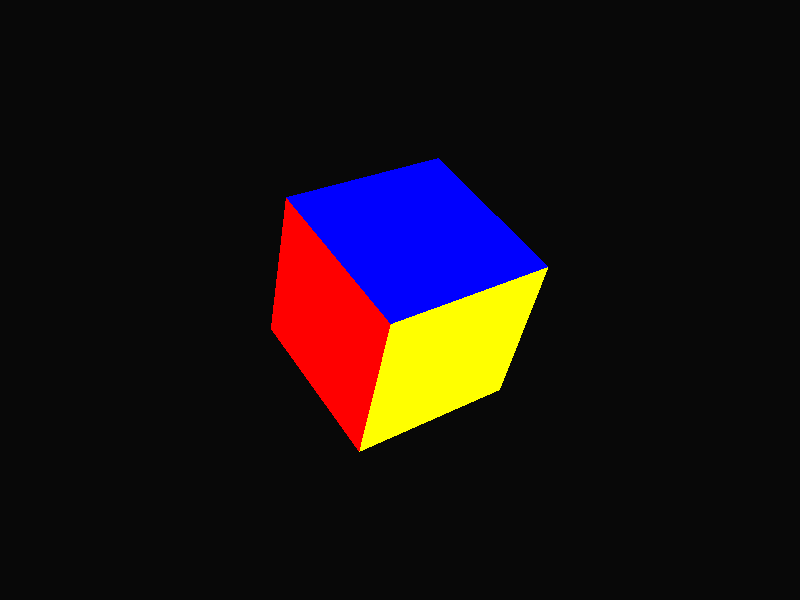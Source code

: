 #version 3.6; // 20220805 (C) Gunter Liszewski -*- mode: povray; -*-
// based on https://en.wikipedia.org/wiki/POV-Ray
// Includes a separate file defining a number of common colours
 #include "colors.inc"
 global_settings { assumed_gamma 1.0 }

// Sets a background colour for the image (dark grey)
 background   { color rgb <0.0025, 0.0025, 0.0025> }

// Places a camera
// direction: Sets, among other things, the field of view of the camera
// right: Sets the aspect ratio of the image
// look_at: Tells the camera where to look
 camera       { location  <0.0, 0.5, -5.0>
                direction 1.5*z
                right     x*image_width/image_height
                look_at   <0.0, 0.0, 0.0> }

// Places a light source
// color: Sets the color of the light source (white)
// translate: Moves the light source to a desired location
 light_source { <0, 0, 0>
                color rgb <1, 1, 1>
                translate <-5, 5, -5> }
// Places another light source
// color: Sets the color of the light source (dark grey)
// translate: Moves the light source to a desired location
 light_source { <0, 0, 0>
                color rgb <0.25, 0.25, 0.25>
                translate <6, -6, -6> }

// Sets a thing, just
#declare F = polygon {
  4,
  <0, 0, 0>, <0, 1, 0>, <1, 1, 0>, <1, 0, 0>
  texture{ finish  { specular 0.6 }
  	   pigment { colour Red }
	   normal  { agate 0.25 scale 1/2 }
	   }
  }
#declare B = polygon {
  4,
  <0, 0, 1>, <0, 1, 1>, <1, 1, 1>, <1, 0, 1>
  texture{ finish  { specular 0.6 }
  	   pigment { colour Green }
	   normal  { agate 0.25 scale 1/2 }
	   }
  }
#declare U = polygon {
  4,
  <0, 1, 0>, <0, 1, 1>, <1, 1, 1>, <1, 1, 0>
  texture{ finish  { specular 0.6 }
  	   pigment { colour Blue }
	   normal  { agate 0.25 scale 1/2 }
	   }
  }
#declare D = polygon {
  4,
  <0, 0, 0>, <0, 0, 1>, <1, 0, 1>, <1, 0, 0>
  texture{ finish  { specular 0.6 }
  	   pigment { colour Cyan }
	   normal  { agate 0.25 scale 1/2 }
	   }
  }
#declare L = polygon {
  4,
  <0, 0, 0>, <0, 0, 1>, <0, 1, 1>, <0, 1, 0>
  texture{ finish  { specular 0.6 }
  	   pigment { colour Magenta }
	   normal  { agate 0.25 scale 1/2 }
	   }
  }
#declare R = polygon {
  4,
  <1, 0, 0>, <1, 0, 1>, <1, 1, 1>, <1, 1, 0>
  texture{ finish  { specular 0.6 }
  	   pigment { colour Yellow }
	   normal  { agate 0.25 scale 1/2 }
	   }
  }
union {
  object { F }
  object { U }
  object { R }
  object { B }
  object { D }
  object { L }
  translate <-0.5, -0.5, -0.5>
  rotate <131,144,133>
}
  